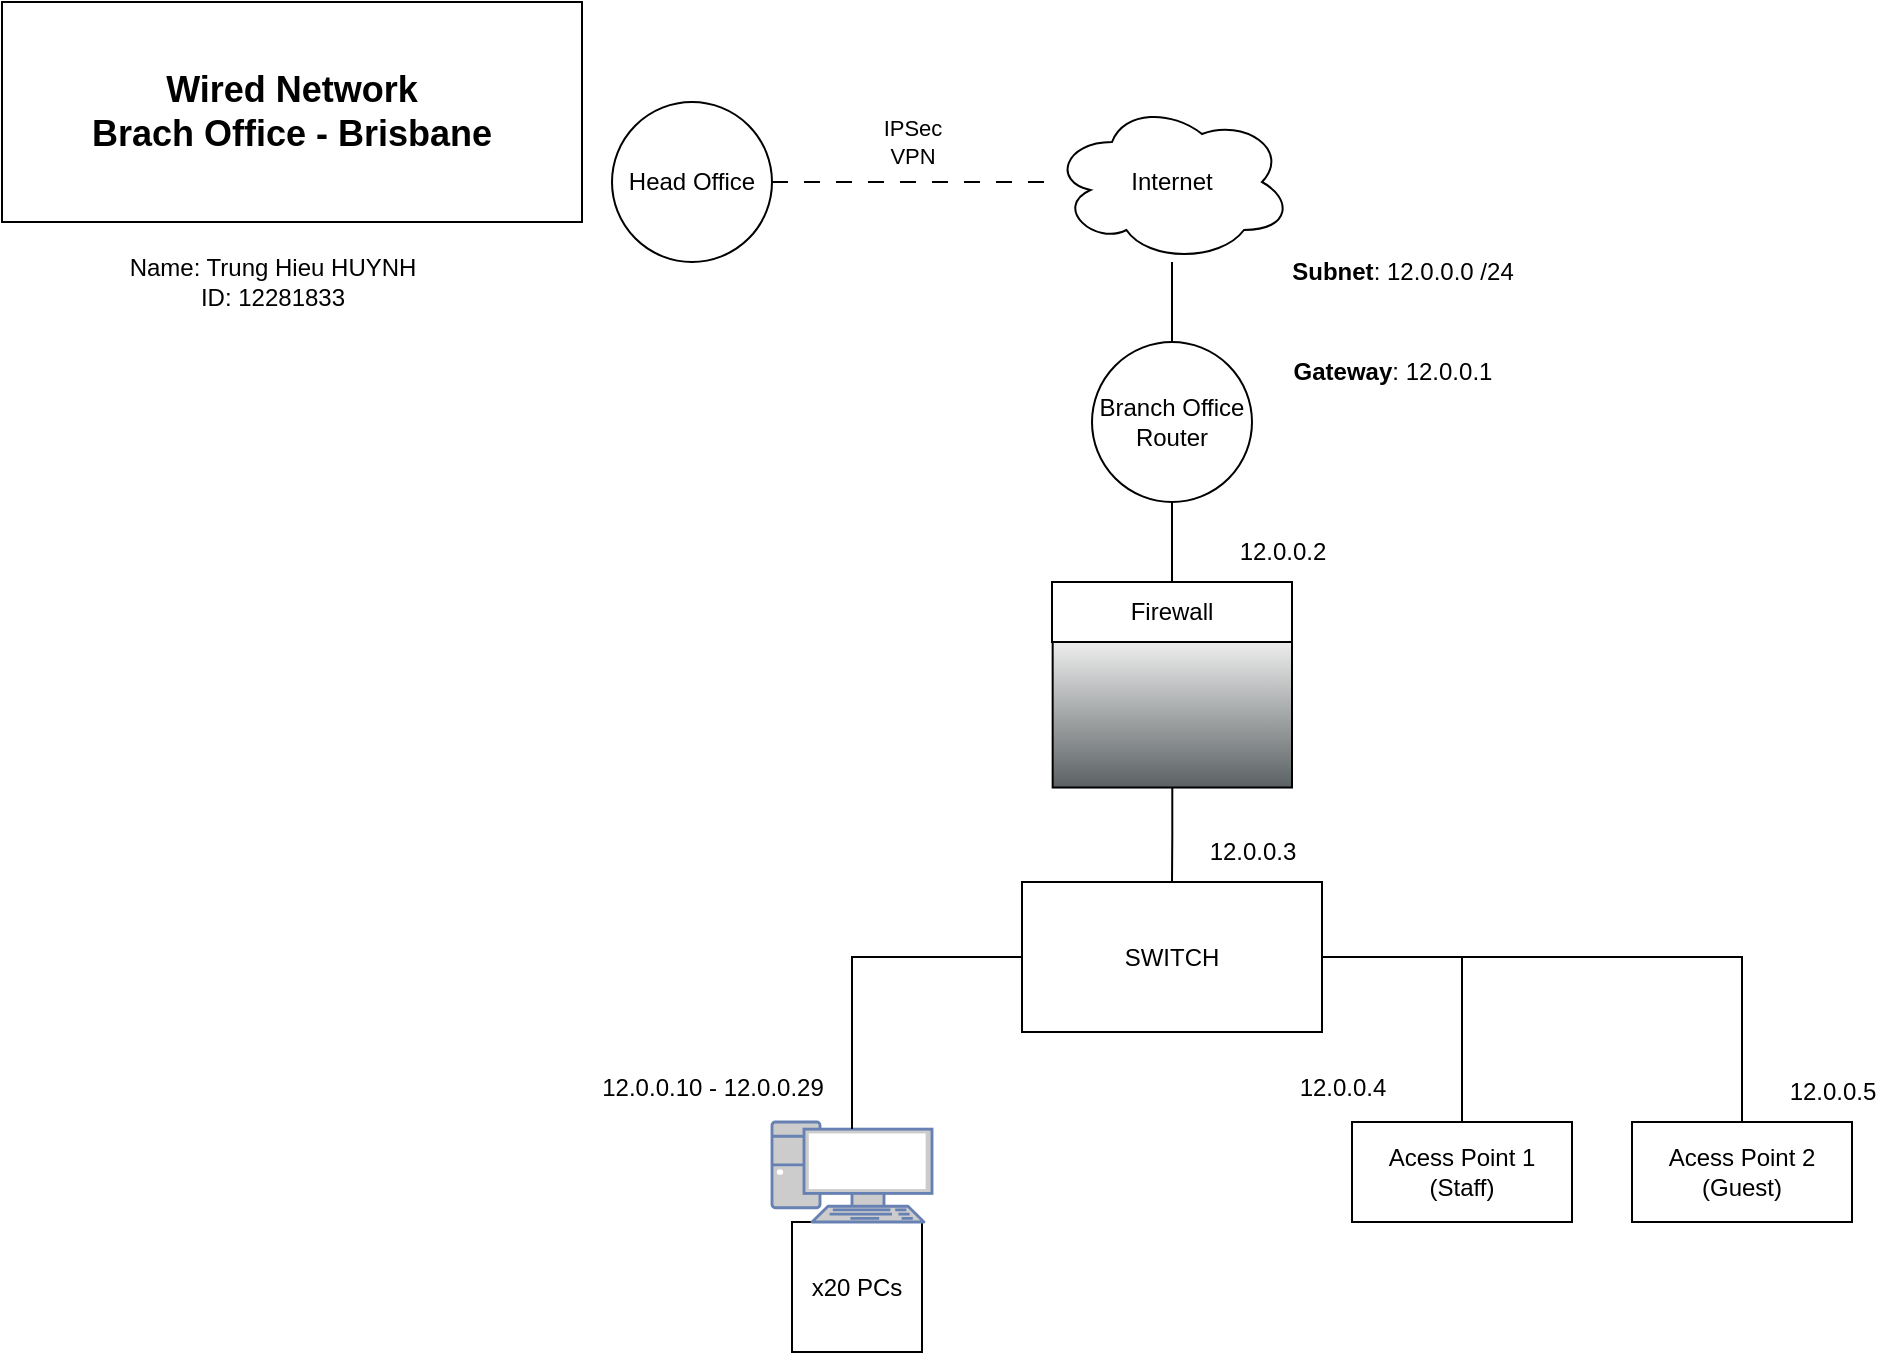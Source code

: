 <mxfile version="26.2.15">
  <diagram name="Page-1" id="qljIcW31VRLwgOV4WVI2">
    <mxGraphModel dx="1226" dy="736" grid="1" gridSize="10" guides="1" tooltips="1" connect="1" arrows="1" fold="1" page="1" pageScale="1" pageWidth="1100" pageHeight="850" math="0" shadow="0">
      <root>
        <mxCell id="0" />
        <mxCell id="1" parent="0" />
        <mxCell id="otJ9-hfoNs8sJHZ8y0cO-15" style="edgeStyle=orthogonalEdgeStyle;rounded=0;orthogonalLoop=1;jettySize=auto;html=1;entryX=0.5;entryY=0;entryDx=0;entryDy=0;endArrow=none;startFill=0;" parent="1" source="otJ9-hfoNs8sJHZ8y0cO-1" target="otJ9-hfoNs8sJHZ8y0cO-9" edge="1">
          <mxGeometry relative="1" as="geometry" />
        </mxCell>
        <mxCell id="otJ9-hfoNs8sJHZ8y0cO-1" value="Internet" style="ellipse;shape=cloud;whiteSpace=wrap;html=1;" parent="1" vertex="1">
          <mxGeometry x="555" y="80" width="120" height="80" as="geometry" />
        </mxCell>
        <mxCell id="otJ9-hfoNs8sJHZ8y0cO-6" style="edgeStyle=orthogonalEdgeStyle;rounded=0;orthogonalLoop=1;jettySize=auto;html=1;endArrow=none;startFill=0;dashed=1;dashPattern=8 8;" parent="1" source="otJ9-hfoNs8sJHZ8y0cO-5" target="otJ9-hfoNs8sJHZ8y0cO-1" edge="1">
          <mxGeometry relative="1" as="geometry" />
        </mxCell>
        <mxCell id="otJ9-hfoNs8sJHZ8y0cO-7" value="IPSec&lt;div&gt;VPN&lt;/div&gt;" style="edgeLabel;html=1;align=center;verticalAlign=middle;resizable=0;points=[];" parent="otJ9-hfoNs8sJHZ8y0cO-6" vertex="1" connectable="0">
          <mxGeometry x="0.194" y="1" relative="1" as="geometry">
            <mxPoint x="-14" y="-19" as="offset" />
          </mxGeometry>
        </mxCell>
        <mxCell id="otJ9-hfoNs8sJHZ8y0cO-5" value="Head Office" style="ellipse;whiteSpace=wrap;html=1;aspect=fixed;" parent="1" vertex="1">
          <mxGeometry x="335" y="80" width="80" height="80" as="geometry" />
        </mxCell>
        <mxCell id="otJ9-hfoNs8sJHZ8y0cO-16" style="edgeStyle=orthogonalEdgeStyle;rounded=0;orthogonalLoop=1;jettySize=auto;html=1;entryX=0.5;entryY=0;entryDx=0;entryDy=0;endArrow=none;startFill=0;" parent="1" source="otJ9-hfoNs8sJHZ8y0cO-9" target="otJ9-hfoNs8sJHZ8y0cO-12" edge="1">
          <mxGeometry relative="1" as="geometry" />
        </mxCell>
        <mxCell id="otJ9-hfoNs8sJHZ8y0cO-9" value="Branch Office&lt;div&gt;Router&lt;/div&gt;" style="ellipse;whiteSpace=wrap;html=1;aspect=fixed;" parent="1" vertex="1">
          <mxGeometry x="575" y="200" width="80" height="80" as="geometry" />
        </mxCell>
        <mxCell id="otJ9-hfoNs8sJHZ8y0cO-10" value="" style="group" parent="1" vertex="1" connectable="0">
          <mxGeometry x="555" y="320" width="120" height="102.76" as="geometry" />
        </mxCell>
        <mxCell id="otJ9-hfoNs8sJHZ8y0cO-11" value="" style="shape=mxgraph.networks2.icon;aspect=fixed;fillColor=#EDEDED;strokeColor=#000000;gradientColor=#5B6163;network2IconShadow=1;network2bgFillColor=none;network2Icon=mxgraph.networks2.firewall;network2IconXOffset=0.0;network2IconYOffset=0.0;network2IconW=1;network2IconH=0.608;" parent="otJ9-hfoNs8sJHZ8y0cO-10" vertex="1">
          <mxGeometry x="0.33" y="30" width="119.67" height="72.76" as="geometry" />
        </mxCell>
        <mxCell id="otJ9-hfoNs8sJHZ8y0cO-12" value="Firewall" style="rounded=0;whiteSpace=wrap;html=1;" parent="otJ9-hfoNs8sJHZ8y0cO-10" vertex="1">
          <mxGeometry width="120" height="30" as="geometry" />
        </mxCell>
        <mxCell id="otJ9-hfoNs8sJHZ8y0cO-25" style="edgeStyle=orthogonalEdgeStyle;rounded=0;orthogonalLoop=1;jettySize=auto;html=1;entryX=0.5;entryY=0;entryDx=0;entryDy=0;endArrow=none;startFill=0;" parent="1" source="otJ9-hfoNs8sJHZ8y0cO-14" target="otJ9-hfoNs8sJHZ8y0cO-21" edge="1">
          <mxGeometry relative="1" as="geometry" />
        </mxCell>
        <mxCell id="34bGE2L2Q0bfwkFBYaSi-3" style="edgeStyle=orthogonalEdgeStyle;rounded=0;orthogonalLoop=1;jettySize=auto;html=1;endArrow=none;startFill=0;" edge="1" parent="1" source="otJ9-hfoNs8sJHZ8y0cO-14" target="34bGE2L2Q0bfwkFBYaSi-1">
          <mxGeometry relative="1" as="geometry" />
        </mxCell>
        <mxCell id="otJ9-hfoNs8sJHZ8y0cO-14" value="SWITCH" style="rounded=0;whiteSpace=wrap;html=1;" parent="1" vertex="1">
          <mxGeometry x="540" y="470" width="150" height="75" as="geometry" />
        </mxCell>
        <mxCell id="otJ9-hfoNs8sJHZ8y0cO-17" style="edgeStyle=orthogonalEdgeStyle;rounded=0;orthogonalLoop=1;jettySize=auto;html=1;entryX=0.5;entryY=0;entryDx=0;entryDy=0;endArrow=none;startFill=0;" parent="1" source="otJ9-hfoNs8sJHZ8y0cO-11" target="otJ9-hfoNs8sJHZ8y0cO-14" edge="1">
          <mxGeometry relative="1" as="geometry" />
        </mxCell>
        <mxCell id="otJ9-hfoNs8sJHZ8y0cO-18" value="" style="group" parent="1" vertex="1" connectable="0">
          <mxGeometry x="415" y="590" width="80" height="115" as="geometry" />
        </mxCell>
        <mxCell id="otJ9-hfoNs8sJHZ8y0cO-19" value="x20 PCs" style="whiteSpace=wrap;html=1;aspect=fixed;" parent="otJ9-hfoNs8sJHZ8y0cO-18" vertex="1">
          <mxGeometry x="10" y="50" width="65" height="65" as="geometry" />
        </mxCell>
        <mxCell id="otJ9-hfoNs8sJHZ8y0cO-20" value="" style="fontColor=#0066CC;verticalAlign=top;verticalLabelPosition=bottom;labelPosition=center;align=center;html=1;outlineConnect=0;fillColor=#CCCCCC;strokeColor=#6881B3;gradientColor=none;gradientDirection=north;strokeWidth=2;shape=mxgraph.networks.pc;" parent="otJ9-hfoNs8sJHZ8y0cO-18" vertex="1">
          <mxGeometry width="80" height="50" as="geometry" />
        </mxCell>
        <mxCell id="otJ9-hfoNs8sJHZ8y0cO-21" value="Acess Point 1&lt;div&gt;(Staff)&lt;/div&gt;" style="rounded=0;whiteSpace=wrap;html=1;" parent="1" vertex="1">
          <mxGeometry x="705" y="590" width="110" height="50" as="geometry" />
        </mxCell>
        <mxCell id="otJ9-hfoNs8sJHZ8y0cO-22" value="&lt;b&gt;Subnet&lt;/b&gt;: 12.0.0.0 /24" style="text;html=1;align=center;verticalAlign=middle;resizable=0;points=[];autosize=1;strokeColor=none;fillColor=none;" parent="1" vertex="1">
          <mxGeometry x="665" y="150" width="130" height="30" as="geometry" />
        </mxCell>
        <mxCell id="otJ9-hfoNs8sJHZ8y0cO-23" value="&lt;b&gt;Gateway&lt;/b&gt;: 12.0.0.1" style="text;html=1;align=center;verticalAlign=middle;resizable=0;points=[];autosize=1;strokeColor=none;fillColor=none;" parent="1" vertex="1">
          <mxGeometry x="665" y="200" width="120" height="30" as="geometry" />
        </mxCell>
        <mxCell id="otJ9-hfoNs8sJHZ8y0cO-24" style="edgeStyle=orthogonalEdgeStyle;rounded=0;orthogonalLoop=1;jettySize=auto;html=1;entryX=0.5;entryY=0.07;entryDx=0;entryDy=0;entryPerimeter=0;endArrow=none;startFill=0;" parent="1" source="otJ9-hfoNs8sJHZ8y0cO-14" target="otJ9-hfoNs8sJHZ8y0cO-20" edge="1">
          <mxGeometry relative="1" as="geometry" />
        </mxCell>
        <mxCell id="otJ9-hfoNs8sJHZ8y0cO-30" value="12.0.0.3" style="text;html=1;align=center;verticalAlign=middle;resizable=0;points=[];autosize=1;strokeColor=none;fillColor=none;" parent="1" vertex="1">
          <mxGeometry x="620" y="440" width="70" height="30" as="geometry" />
        </mxCell>
        <mxCell id="otJ9-hfoNs8sJHZ8y0cO-31" value="12.0.0.4" style="text;html=1;align=center;verticalAlign=middle;resizable=0;points=[];autosize=1;strokeColor=none;fillColor=none;" parent="1" vertex="1">
          <mxGeometry x="665" y="558" width="70" height="30" as="geometry" />
        </mxCell>
        <mxCell id="otJ9-hfoNs8sJHZ8y0cO-32" value="12.0.0.10 - 12.0.0.29" style="text;html=1;align=center;verticalAlign=middle;resizable=0;points=[];autosize=1;strokeColor=none;fillColor=none;" parent="1" vertex="1">
          <mxGeometry x="320" y="558" width="130" height="30" as="geometry" />
        </mxCell>
        <mxCell id="ViufsZwY0qe4ARSIQJDT-1" value="&lt;b&gt;&lt;font style=&quot;font-size: 18px;&quot;&gt;Wired Network&lt;/font&gt;&lt;/b&gt;&lt;div&gt;&lt;b&gt;&lt;font style=&quot;font-size: 18px;&quot;&gt;Brach Office - Brisbane&lt;/font&gt;&lt;/b&gt;&lt;/div&gt;" style="text;html=1;align=center;verticalAlign=middle;whiteSpace=wrap;rounded=0;strokeColor=default;fillColor=none;" parent="1" vertex="1">
          <mxGeometry x="30" y="30" width="290" height="110" as="geometry" />
        </mxCell>
        <mxCell id="ViufsZwY0qe4ARSIQJDT-2" value="&lt;div&gt;Name: Trung Hieu HUYNH&lt;/div&gt;&lt;div&gt;ID: 12281833&lt;/div&gt;" style="text;html=1;align=center;verticalAlign=middle;resizable=0;points=[];autosize=1;strokeColor=none;fillColor=none;" parent="1" vertex="1">
          <mxGeometry x="80" y="150" width="170" height="40" as="geometry" />
        </mxCell>
        <mxCell id="iVGFgGwi3ow2uaBs2Ufq-1" value="12.0.0.2" style="text;html=1;align=center;verticalAlign=middle;resizable=0;points=[];autosize=1;strokeColor=none;fillColor=none;" parent="1" vertex="1">
          <mxGeometry x="635" y="290" width="70" height="30" as="geometry" />
        </mxCell>
        <mxCell id="34bGE2L2Q0bfwkFBYaSi-1" value="Acess Point 2&lt;div&gt;(Guest)&lt;/div&gt;" style="rounded=0;whiteSpace=wrap;html=1;" vertex="1" parent="1">
          <mxGeometry x="845" y="590" width="110" height="50" as="geometry" />
        </mxCell>
        <mxCell id="34bGE2L2Q0bfwkFBYaSi-2" value="12.0.0.5" style="text;html=1;align=center;verticalAlign=middle;resizable=0;points=[];autosize=1;strokeColor=none;fillColor=none;" vertex="1" parent="1">
          <mxGeometry x="910" y="560" width="70" height="30" as="geometry" />
        </mxCell>
      </root>
    </mxGraphModel>
  </diagram>
</mxfile>

